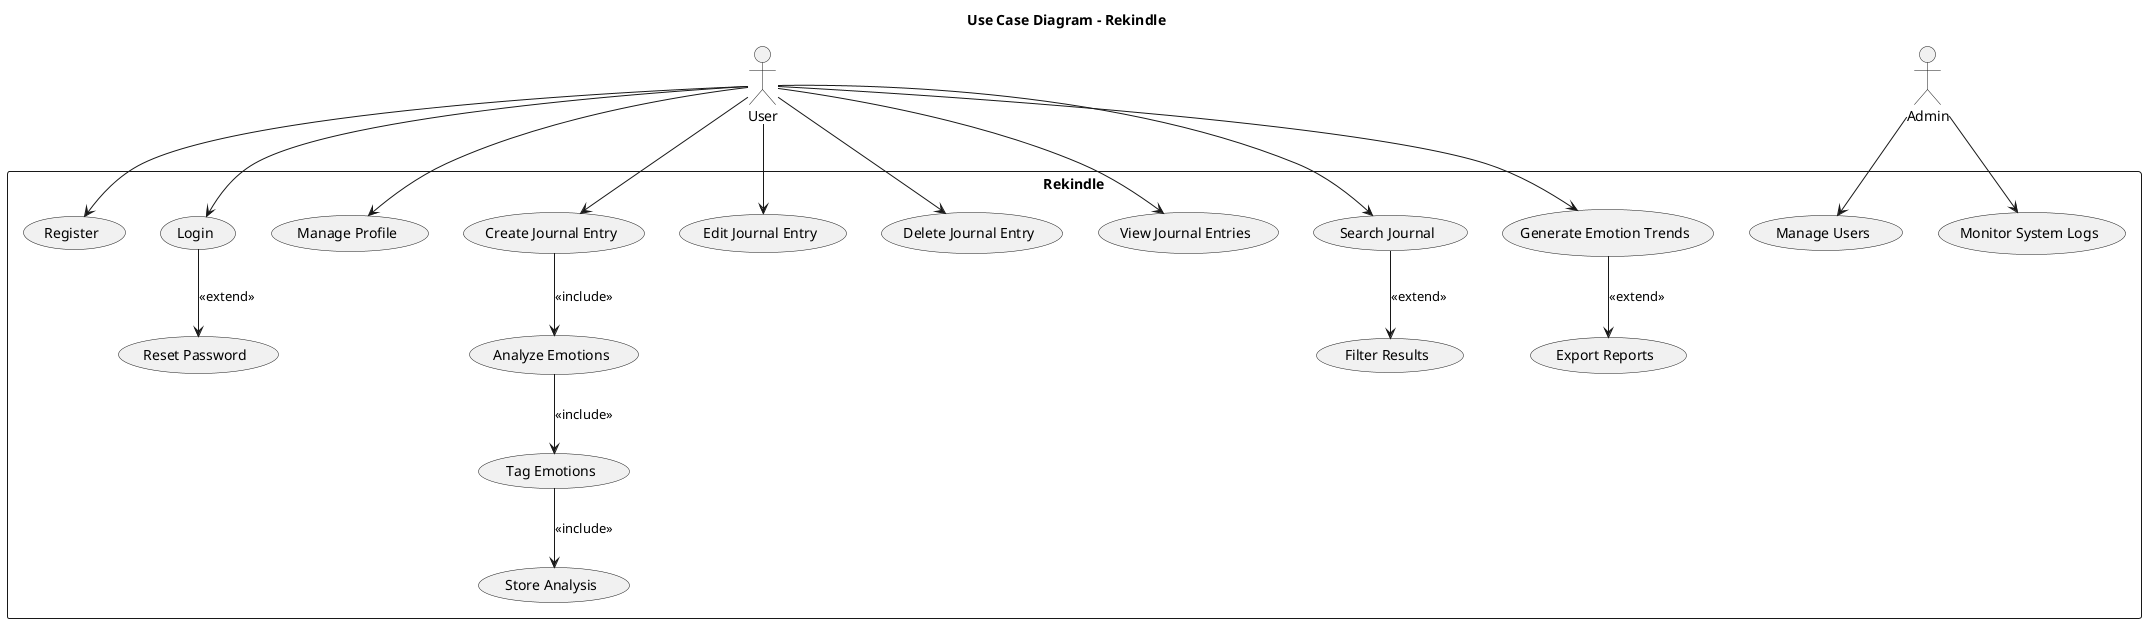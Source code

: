 @startuml use_case
title Use Case Diagram - Rekindle

actor "User" as U
actor "Admin" as A

rectangle Rekindle {

    ' User Authentication
    usecase "Register" as UC1
    usecase "Login" as UC2
    usecase "Manage Profile" as UC3
    usecase "Reset Password" as UC4
    
    ' Journal Management
    usecase "Create Journal Entry" as UC5
    usecase "Edit Journal Entry" as UC6
    usecase "Delete Journal Entry" as UC7
    usecase "View Journal Entries" as UC8

    ' Emotion Analysis
    usecase "Analyze Emotions" as UC9
    usecase "Tag Emotions" as UC10
    usecase "Store Analysis" as UC11

    ' Search & Retrieval
    usecase "Search Journal" as UC12
    usecase "Filter Results" as UC13

    ' Visualization
    usecase "Generate Emotion Trends" as UC14
    usecase "Export Reports" as UC15

    ' Admin Privileges
    usecase "Manage Users" as UC16
    usecase "Monitor System Logs" as UC17

    ' Relationships
    UC2 --> UC4 : <<extend>> 
    UC5 --> UC9 : <<include>> 
    UC9 --> UC10 : <<include>> 
    UC10 --> UC11 : <<include>> 
    UC12 --> UC13 : <<extend>> 
    UC14 --> UC15 : <<extend>> 

    ' Actor Relationships
    U --> UC1
    U --> UC2
    U --> UC3
    U --> UC5
    U --> UC6
    U --> UC7
    U --> UC8
    U --> UC12
    U --> UC14

    A --> UC16
    A --> UC17
}

@enduml
